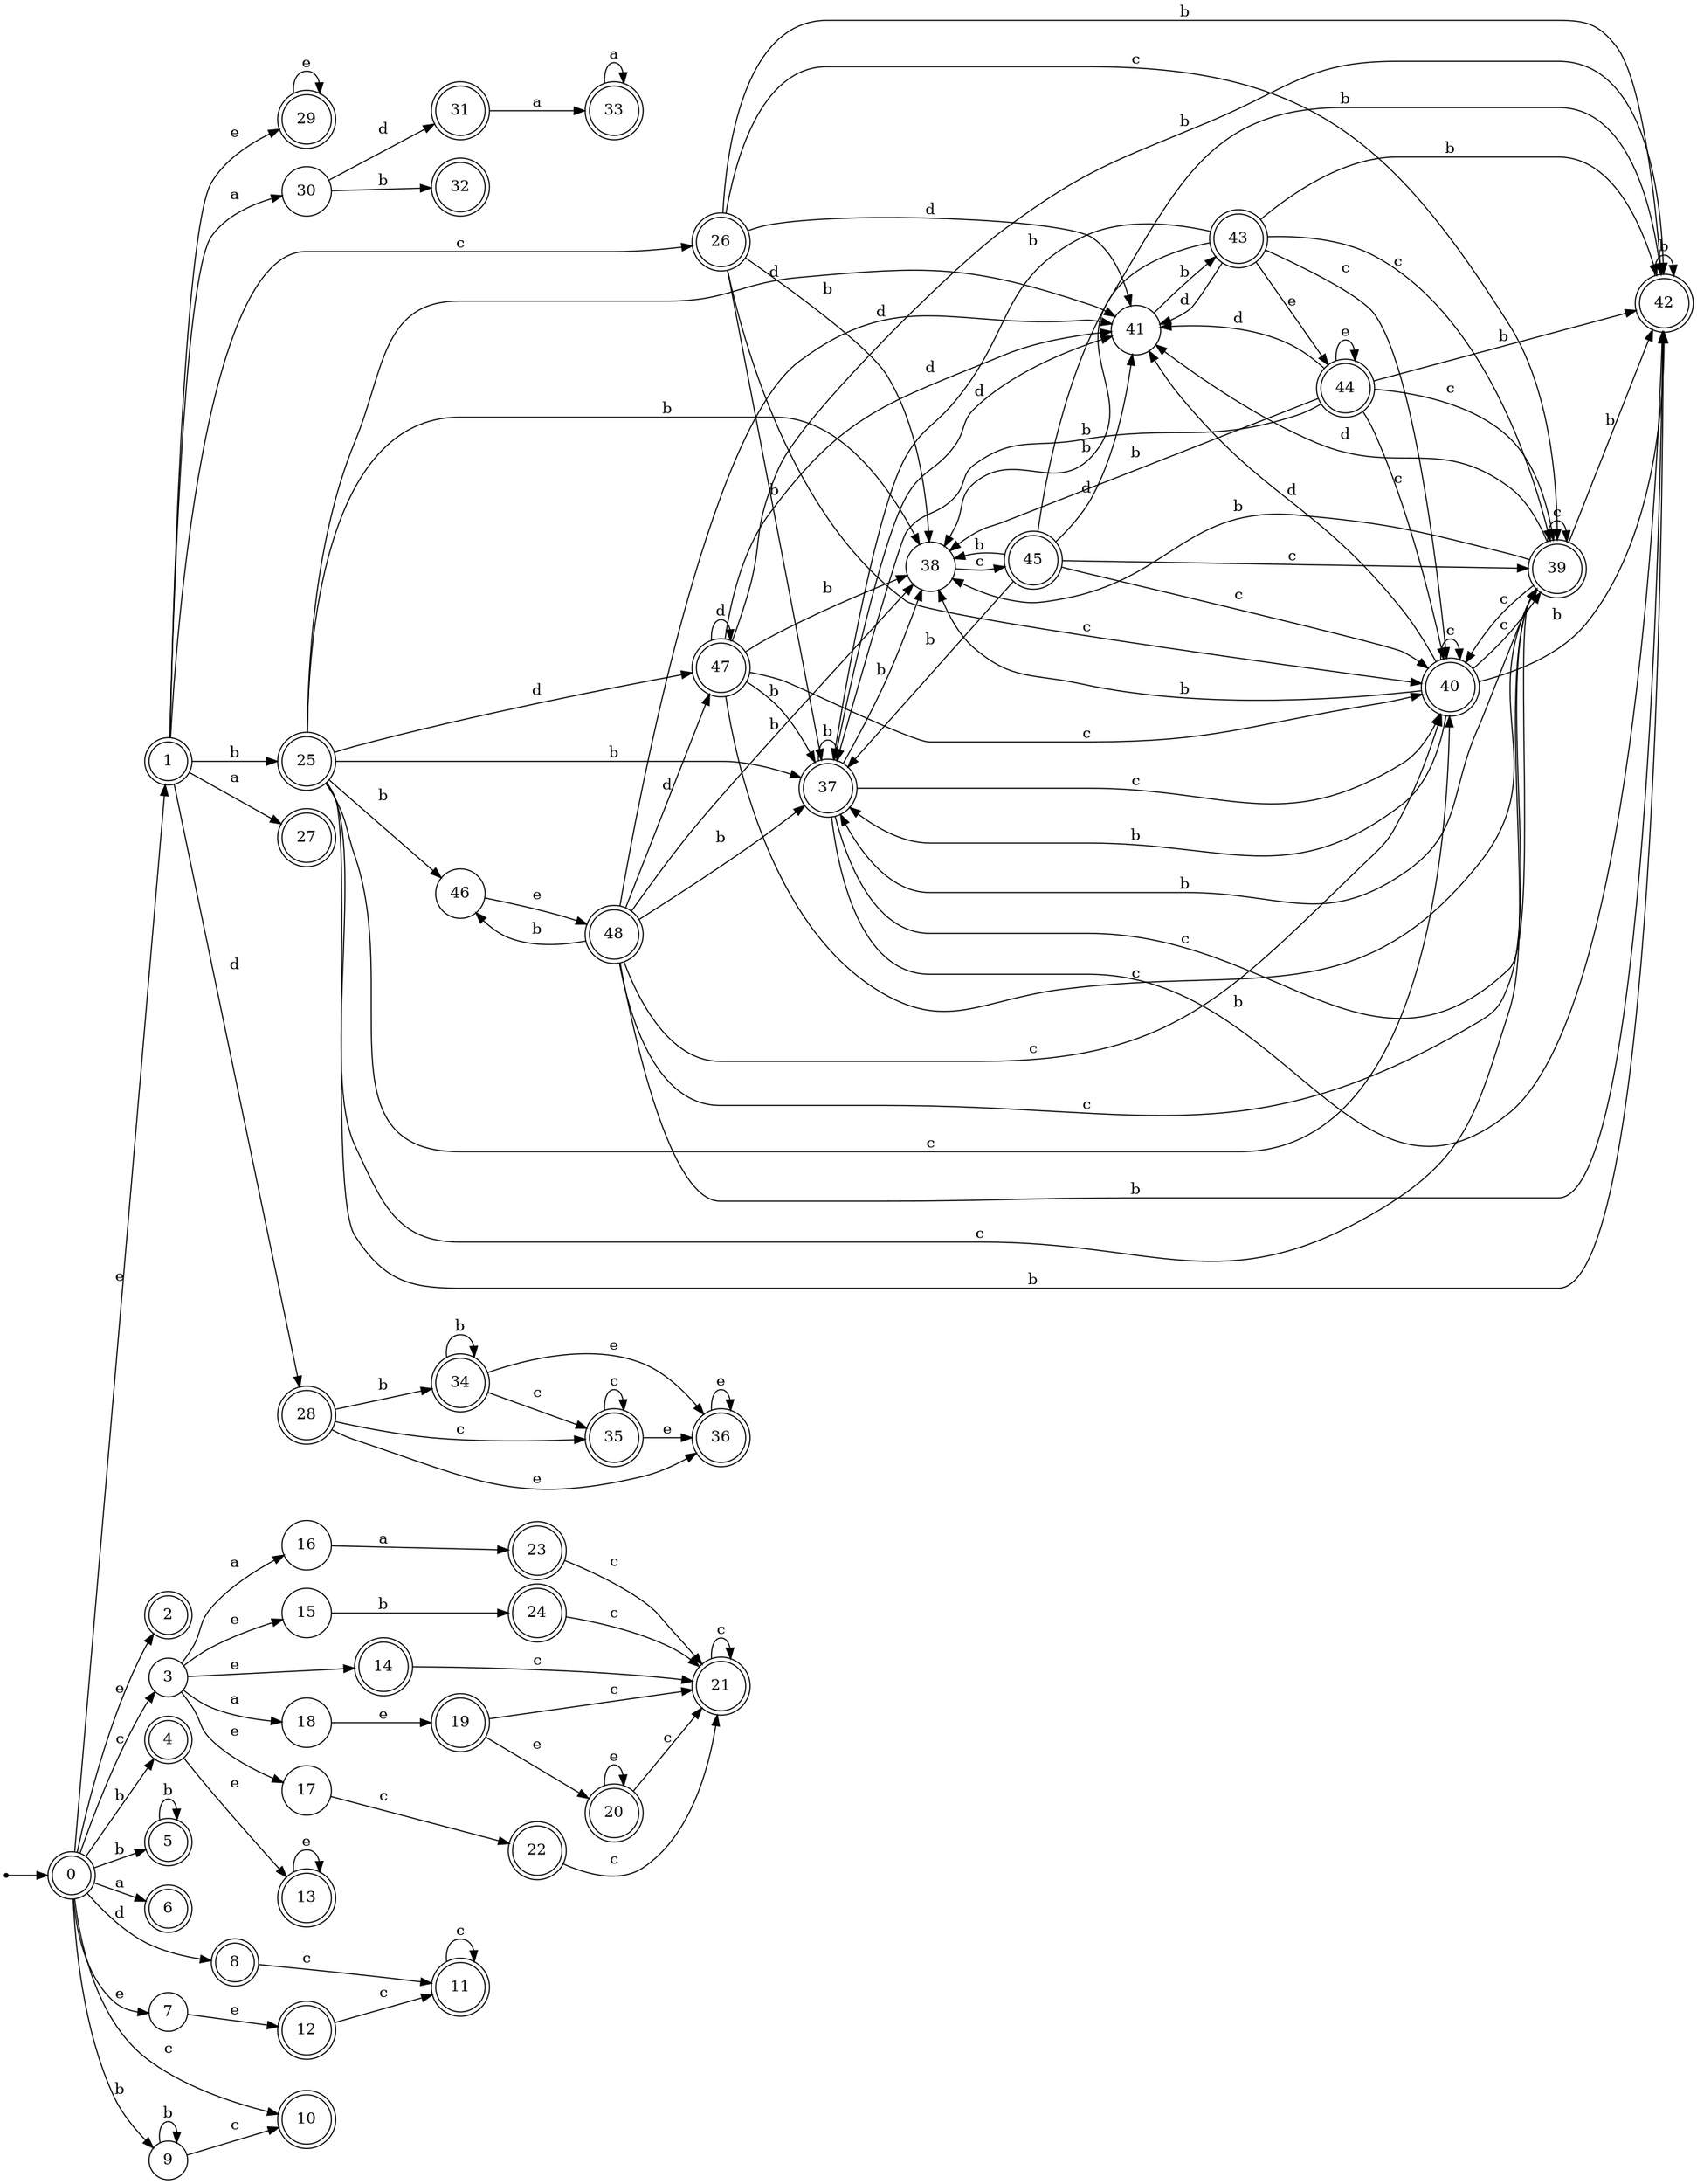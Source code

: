 digraph finite_state_machine {
rankdir=LR;
size="20,20";
node [shape = point]; "dummy0"
node [shape = doublecircle]; "0";"dummy0" -> "0";
node [shape = doublecircle]; "1";node [shape = doublecircle]; "2";node [shape = circle]; "3";
node [shape = doublecircle]; "4";node [shape = doublecircle]; "5";node [shape = doublecircle]; "6";node [shape = circle]; "7";
node [shape = doublecircle]; "8";node [shape = circle]; "9";
node [shape = doublecircle]; "10";node [shape = doublecircle]; "11";node [shape = doublecircle]; "12";node [shape = doublecircle]; "13";node [shape = doublecircle]; "14";node [shape = circle]; "15";
node [shape = circle]; "16";
node [shape = circle]; "17";
node [shape = circle]; "18";
node [shape = doublecircle]; "19";node [shape = doublecircle]; "20";node [shape = doublecircle]; "21";node [shape = doublecircle]; "22";node [shape = doublecircle]; "23";node [shape = doublecircle]; "24";node [shape = doublecircle]; "25";node [shape = doublecircle]; "26";node [shape = doublecircle]; "27";node [shape = doublecircle]; "28";node [shape = doublecircle]; "29";node [shape = circle]; "30";
node [shape = doublecircle]; "31";node [shape = doublecircle]; "32";node [shape = doublecircle]; "33";node [shape = doublecircle]; "34";node [shape = doublecircle]; "35";node [shape = doublecircle]; "36";node [shape = doublecircle]; "37";node [shape = circle]; "38";
node [shape = doublecircle]; "39";node [shape = doublecircle]; "40";node [shape = circle]; "41";
node [shape = doublecircle]; "42";node [shape = doublecircle]; "43";node [shape = doublecircle]; "44";node [shape = doublecircle]; "45";node [shape = circle]; "46";
node [shape = doublecircle]; "47";node [shape = doublecircle]; "48";"0" -> "1" [label = "e"];
 "0" -> "2" [label = "e"];
 "0" -> "7" [label = "e"];
 "0" -> "10" [label = "c"];
 "0" -> "3" [label = "c"];
 "0" -> "9" [label = "b"];
 "0" -> "4" [label = "b"];
 "0" -> "5" [label = "b"];
 "0" -> "6" [label = "a"];
 "0" -> "8" [label = "d"];
 "9" -> "9" [label = "b"];
 "9" -> "10" [label = "c"];
 "8" -> "11" [label = "c"];
 "11" -> "11" [label = "c"];
 "7" -> "12" [label = "e"];
 "12" -> "11" [label = "c"];
 "5" -> "5" [label = "b"];
 "4" -> "13" [label = "e"];
 "13" -> "13" [label = "e"];
 "3" -> "17" [label = "e"];
 "3" -> "14" [label = "e"];
 "3" -> "15" [label = "e"];
 "3" -> "16" [label = "a"];
 "3" -> "18" [label = "a"];
 "18" -> "19" [label = "e"];
 "19" -> "20" [label = "e"];
 "19" -> "21" [label = "c"];
 "21" -> "21" [label = "c"];
 "20" -> "20" [label = "e"];
 "20" -> "21" [label = "c"];
 "17" -> "22" [label = "c"];
 "22" -> "21" [label = "c"];
 "16" -> "23" [label = "a"];
 "23" -> "21" [label = "c"];
 "15" -> "24" [label = "b"];
 "24" -> "21" [label = "c"];
 "14" -> "21" [label = "c"];
 "1" -> "25" [label = "b"];
 "1" -> "26" [label = "c"];
 "1" -> "27" [label = "a"];
 "1" -> "30" [label = "a"];
 "1" -> "28" [label = "d"];
 "1" -> "29" [label = "e"];
 "30" -> "31" [label = "d"];
 "30" -> "32" [label = "b"];
 "31" -> "33" [label = "a"];
 "33" -> "33" [label = "a"];
 "29" -> "29" [label = "e"];
 "28" -> "34" [label = "b"];
 "28" -> "35" [label = "c"];
 "28" -> "36" [label = "e"];
 "36" -> "36" [label = "e"];
 "35" -> "35" [label = "c"];
 "35" -> "36" [label = "e"];
 "34" -> "34" [label = "b"];
 "34" -> "35" [label = "c"];
 "34" -> "36" [label = "e"];
 "26" -> "42" [label = "b"];
 "26" -> "37" [label = "b"];
 "26" -> "38" [label = "b"];
 "26" -> "40" [label = "c"];
 "26" -> "39" [label = "c"];
 "26" -> "41" [label = "d"];
 "42" -> "42" [label = "b"];
 "41" -> "43" [label = "b"];
 "43" -> "41" [label = "d"];
 "43" -> "44" [label = "e"];
 "43" -> "42" [label = "b"];
 "43" -> "37" [label = "b"];
 "43" -> "38" [label = "b"];
 "43" -> "40" [label = "c"];
 "43" -> "39" [label = "c"];
 "44" -> "44" [label = "e"];
 "44" -> "41" [label = "d"];
 "44" -> "42" [label = "b"];
 "44" -> "37" [label = "b"];
 "44" -> "38" [label = "b"];
 "44" -> "40" [label = "c"];
 "44" -> "39" [label = "c"];
 "40" -> "40" [label = "c"];
 "40" -> "39" [label = "c"];
 "40" -> "42" [label = "b"];
 "40" -> "37" [label = "b"];
 "40" -> "38" [label = "b"];
 "40" -> "41" [label = "d"];
 "39" -> "40" [label = "c"];
 "39" -> "39" [label = "c"];
 "39" -> "42" [label = "b"];
 "39" -> "37" [label = "b"];
 "39" -> "38" [label = "b"];
 "39" -> "41" [label = "d"];
 "38" -> "45" [label = "c"];
 "45" -> "42" [label = "b"];
 "45" -> "37" [label = "b"];
 "45" -> "38" [label = "b"];
 "45" -> "40" [label = "c"];
 "45" -> "39" [label = "c"];
 "45" -> "41" [label = "d"];
 "37" -> "42" [label = "b"];
 "37" -> "37" [label = "b"];
 "37" -> "38" [label = "b"];
 "37" -> "40" [label = "c"];
 "37" -> "39" [label = "c"];
 "37" -> "41" [label = "d"];
 "25" -> "38" [label = "b"];
 "25" -> "42" [label = "b"];
 "25" -> "37" [label = "b"];
 "25" -> "46" [label = "b"];
 "25" -> "41" [label = "d"];
 "25" -> "47" [label = "d"];
 "25" -> "40" [label = "c"];
 "25" -> "39" [label = "c"];
 "47" -> "41" [label = "d"];
 "47" -> "47" [label = "d"];
 "47" -> "42" [label = "b"];
 "47" -> "37" [label = "b"];
 "47" -> "38" [label = "b"];
 "47" -> "40" [label = "c"];
 "47" -> "39" [label = "c"];
 "46" -> "48" [label = "e"];
 "48" -> "38" [label = "b"];
 "48" -> "42" [label = "b"];
 "48" -> "37" [label = "b"];
 "48" -> "46" [label = "b"];
 "48" -> "41" [label = "d"];
 "48" -> "47" [label = "d"];
 "48" -> "40" [label = "c"];
 "48" -> "39" [label = "c"];
 }
